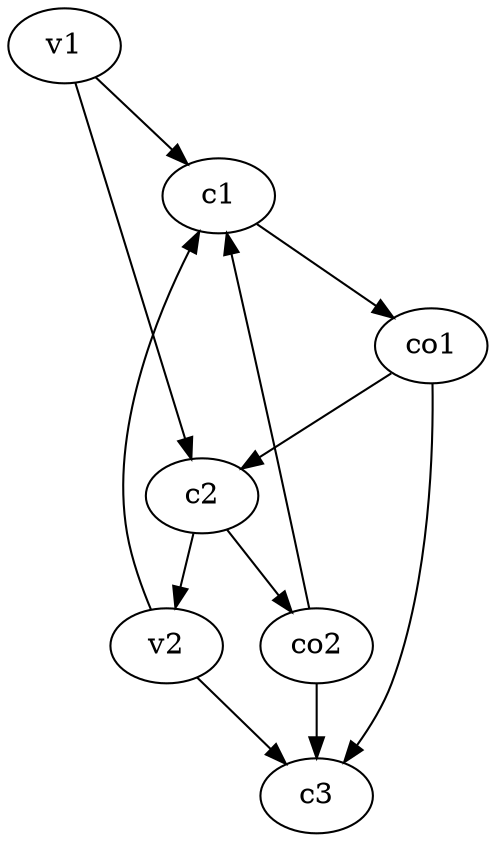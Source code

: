 strict digraph  {
c1;
c2;
c3;
v1;
v2;
co1;
co2;
c1 -> co1  [weight=1];
c2 -> co2  [weight=1];
c2 -> v2  [weight=1];
v1 -> c2  [weight=1];
v1 -> c1  [weight=1];
v2 -> c1  [weight=1];
v2 -> c3  [weight=1];
co1 -> c3  [weight=1];
co1 -> c2  [weight=1];
co2 -> c3  [weight=1];
co2 -> c1  [weight=1];
}
